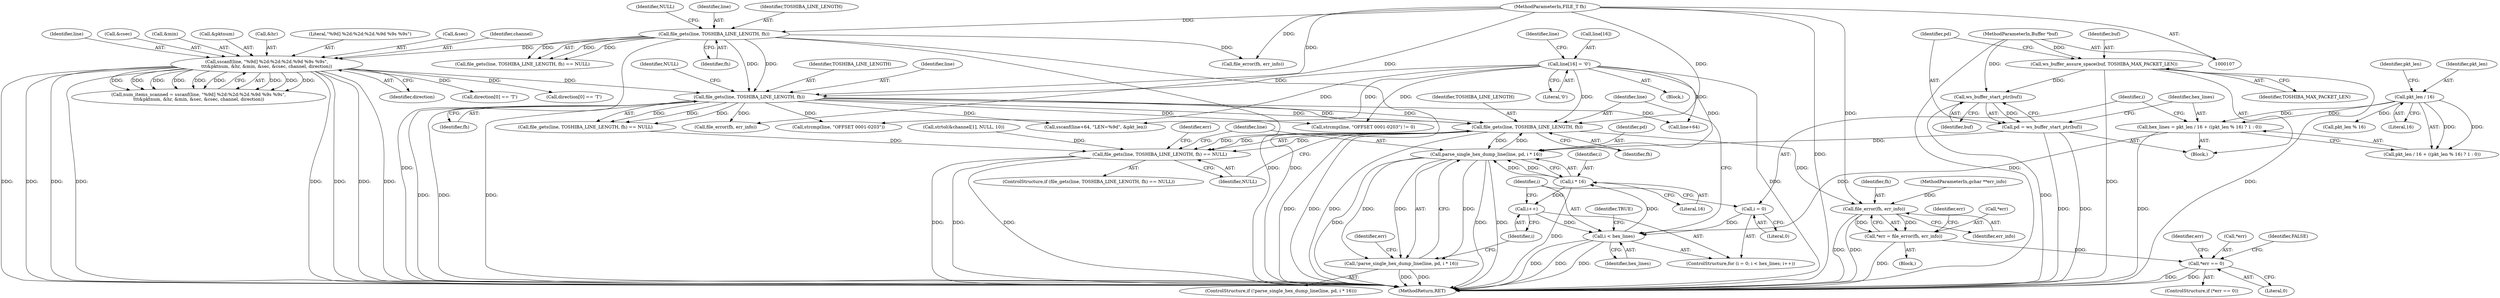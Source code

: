 digraph "0_wireshark_5efb45231671baa2db2011d8f67f9d6e72bc455b@API" {
"1000411" [label="(Call,file_gets(line, TOSHIBA_LINE_LENGTH, fh))"];
"1000437" [label="(Call,parse_single_hex_dump_line(line, pd, i * 16))"];
"1000411" [label="(Call,file_gets(line, TOSHIBA_LINE_LENGTH, fh))"];
"1000221" [label="(Call,line[16] = '\0')"];
"1000197" [label="(Call,file_gets(line, TOSHIBA_LINE_LENGTH, fh))"];
"1000162" [label="(Call,sscanf(line, \"%9d] %2d:%2d:%2d.%9d %9s %9s\",\n\t\t\t&pktnum, &hr, &min, &sec, &csec, channel, direction))"];
"1000136" [label="(Call,file_gets(line, TOSHIBA_LINE_LENGTH, fh))"];
"1000108" [label="(MethodParameterIn,FILE_T fh)"];
"1000383" [label="(Call,pd = ws_buffer_start_ptr(buf))"];
"1000385" [label="(Call,ws_buffer_start_ptr(buf))"];
"1000380" [label="(Call,ws_buffer_assure_space(buf, TOSHIBA_MAX_PACKET_LEN))"];
"1000110" [label="(MethodParameterIn,Buffer *buf)"];
"1000440" [label="(Call,i * 16)"];
"1000403" [label="(Call,i < hex_lines)"];
"1000400" [label="(Call,i = 0)"];
"1000406" [label="(Call,i++)"];
"1000387" [label="(Call,hex_lines = pkt_len / 16 + ((pkt_len % 16) ? 1 : 0))"];
"1000390" [label="(Call,pkt_len / 16)"];
"1000410" [label="(Call,file_gets(line, TOSHIBA_LINE_LENGTH, fh) == NULL)"];
"1000420" [label="(Call,file_error(fh, err_info))"];
"1000417" [label="(Call,*err = file_error(fh, err_info))"];
"1000424" [label="(Call,*err == 0)"];
"1000436" [label="(Call,!parse_single_hex_dump_line(line, pd, i * 16))"];
"1000221" [label="(Call,line[16] = '\0')"];
"1000162" [label="(Call,sscanf(line, \"%9d] %2d:%2d:%2d.%9d %9s %9s\",\n\t\t\t&pktnum, &hr, &min, &sec, &csec, channel, direction))"];
"1000382" [label="(Identifier,TOSHIBA_MAX_PACKET_LEN)"];
"1000438" [label="(Identifier,line)"];
"1000383" [label="(Call,pd = ws_buffer_start_ptr(buf))"];
"1000112" [label="(MethodParameterIn,gchar **err_info)"];
"1000441" [label="(Identifier,i)"];
"1000113" [label="(Block,)"];
"1000380" [label="(Call,ws_buffer_assure_space(buf, TOSHIBA_MAX_PACKET_LEN))"];
"1000424" [label="(Call,*err == 0)"];
"1000135" [label="(Call,file_gets(line, TOSHIBA_LINE_LENGTH, fh) == NULL)"];
"1000194" [label="(Block,)"];
"1000169" [label="(Call,&min)"];
"1000407" [label="(Identifier,i)"];
"1000442" [label="(Literal,16)"];
"1000165" [label="(Call,&pktnum)"];
"1000167" [label="(Call,&hr)"];
"1000164" [label="(Literal,\"%9d] %2d:%2d:%2d.%9d %9s %9s\")"];
"1000415" [label="(Identifier,NULL)"];
"1000410" [label="(Call,file_gets(line, TOSHIBA_LINE_LENGTH, fh) == NULL)"];
"1000234" [label="(Call,line+64)"];
"1000456" [label="(Identifier,TRUE)"];
"1000414" [label="(Identifier,fh)"];
"1000226" [label="(Call,strcmp(line, \"OFFSET 0001-0203\") != 0)"];
"1000197" [label="(Call,file_gets(line, TOSHIBA_LINE_LENGTH, fh))"];
"1000400" [label="(Call,i = 0)"];
"1000395" [label="(Identifier,pkt_len)"];
"1000446" [label="(Identifier,err)"];
"1000412" [label="(Identifier,line)"];
"1000401" [label="(Identifier,i)"];
"1000140" [label="(Identifier,NULL)"];
"1000394" [label="(Call,pkt_len % 16)"];
"1000171" [label="(Call,&sec)"];
"1000406" [label="(Call,i++)"];
"1000403" [label="(Call,i < hex_lines)"];
"1000332" [label="(Call,strtol(&channel[1], NULL, 10))"];
"1000405" [label="(Identifier,hex_lines)"];
"1000200" [label="(Identifier,fh)"];
"1000386" [label="(Identifier,buf)"];
"1000431" [label="(Identifier,err)"];
"1000136" [label="(Call,file_gets(line, TOSHIBA_LINE_LENGTH, fh))"];
"1000425" [label="(Call,*err)"];
"1000352" [label="(Call,direction[0] == 'T')"];
"1000390" [label="(Call,pkt_len / 16)"];
"1000402" [label="(Literal,0)"];
"1000411" [label="(Call,file_gets(line, TOSHIBA_LINE_LENGTH, fh))"];
"1000384" [label="(Identifier,pd)"];
"1000391" [label="(Identifier,pkt_len)"];
"1000389" [label="(Call,pkt_len / 16 + ((pkt_len % 16) ? 1 : 0))"];
"1000110" [label="(MethodParameterIn,Buffer *buf)"];
"1000206" [label="(Call,file_error(fh, err_info))"];
"1000426" [label="(Identifier,err)"];
"1000416" [label="(Block,)"];
"1000137" [label="(Identifier,line)"];
"1000108" [label="(MethodParameterIn,FILE_T fh)"];
"1000228" [label="(Identifier,line)"];
"1000227" [label="(Call,strcmp(line, \"OFFSET 0001-0203\"))"];
"1000201" [label="(Identifier,NULL)"];
"1000160" [label="(Call,num_items_scanned = sscanf(line, \"%9d] %2d:%2d:%2d.%9d %9s %9s\",\n\t\t\t&pktnum, &hr, &min, &sec, &csec, channel, direction))"];
"1000196" [label="(Call,file_gets(line, TOSHIBA_LINE_LENGTH, fh) == NULL)"];
"1000436" [label="(Call,!parse_single_hex_dump_line(line, pd, i * 16))"];
"1000404" [label="(Identifier,i)"];
"1000419" [label="(Identifier,err)"];
"1000199" [label="(Identifier,TOSHIBA_LINE_LENGTH)"];
"1000422" [label="(Identifier,err_info)"];
"1000176" [label="(Identifier,direction)"];
"1000225" [label="(Literal,'\0')"];
"1000457" [label="(MethodReturn,RET)"];
"1000439" [label="(Identifier,pd)"];
"1000145" [label="(Call,file_error(fh, err_info))"];
"1000222" [label="(Call,line[16])"];
"1000420" [label="(Call,file_error(fh, err_info))"];
"1000440" [label="(Call,i * 16)"];
"1000175" [label="(Identifier,channel)"];
"1000418" [label="(Call,*err)"];
"1000434" [label="(Identifier,FALSE)"];
"1000387" [label="(Call,hex_lines = pkt_len / 16 + ((pkt_len % 16) ? 1 : 0))"];
"1000413" [label="(Identifier,TOSHIBA_LINE_LENGTH)"];
"1000435" [label="(ControlStructure,if (!parse_single_hex_dump_line(line, pd, i * 16)))"];
"1000233" [label="(Call,sscanf(line+64, \"LEN=%9d\", &pkt_len))"];
"1000163" [label="(Identifier,line)"];
"1000381" [label="(Identifier,buf)"];
"1000173" [label="(Call,&csec)"];
"1000385" [label="(Call,ws_buffer_start_ptr(buf))"];
"1000399" [label="(ControlStructure,for (i = 0; i < hex_lines; i++))"];
"1000437" [label="(Call,parse_single_hex_dump_line(line, pd, i * 16))"];
"1000417" [label="(Call,*err = file_error(fh, err_info))"];
"1000139" [label="(Identifier,fh)"];
"1000427" [label="(Literal,0)"];
"1000423" [label="(ControlStructure,if (*err == 0))"];
"1000392" [label="(Literal,16)"];
"1000421" [label="(Identifier,fh)"];
"1000198" [label="(Identifier,line)"];
"1000138" [label="(Identifier,TOSHIBA_LINE_LENGTH)"];
"1000388" [label="(Identifier,hex_lines)"];
"1000319" [label="(Call,direction[0] == 'T')"];
"1000409" [label="(ControlStructure,if (file_gets(line, TOSHIBA_LINE_LENGTH, fh) == NULL))"];
"1000411" -> "1000410"  [label="AST: "];
"1000411" -> "1000414"  [label="CFG: "];
"1000412" -> "1000411"  [label="AST: "];
"1000413" -> "1000411"  [label="AST: "];
"1000414" -> "1000411"  [label="AST: "];
"1000415" -> "1000411"  [label="CFG: "];
"1000411" -> "1000457"  [label="DDG: "];
"1000411" -> "1000457"  [label="DDG: "];
"1000411" -> "1000457"  [label="DDG: "];
"1000411" -> "1000410"  [label="DDG: "];
"1000411" -> "1000410"  [label="DDG: "];
"1000411" -> "1000410"  [label="DDG: "];
"1000437" -> "1000411"  [label="DDG: "];
"1000221" -> "1000411"  [label="DDG: "];
"1000197" -> "1000411"  [label="DDG: "];
"1000197" -> "1000411"  [label="DDG: "];
"1000197" -> "1000411"  [label="DDG: "];
"1000108" -> "1000411"  [label="DDG: "];
"1000411" -> "1000420"  [label="DDG: "];
"1000411" -> "1000437"  [label="DDG: "];
"1000437" -> "1000436"  [label="AST: "];
"1000437" -> "1000440"  [label="CFG: "];
"1000438" -> "1000437"  [label="AST: "];
"1000439" -> "1000437"  [label="AST: "];
"1000440" -> "1000437"  [label="AST: "];
"1000436" -> "1000437"  [label="CFG: "];
"1000437" -> "1000457"  [label="DDG: "];
"1000437" -> "1000457"  [label="DDG: "];
"1000437" -> "1000457"  [label="DDG: "];
"1000437" -> "1000436"  [label="DDG: "];
"1000437" -> "1000436"  [label="DDG: "];
"1000437" -> "1000436"  [label="DDG: "];
"1000221" -> "1000437"  [label="DDG: "];
"1000383" -> "1000437"  [label="DDG: "];
"1000440" -> "1000437"  [label="DDG: "];
"1000440" -> "1000437"  [label="DDG: "];
"1000221" -> "1000194"  [label="AST: "];
"1000221" -> "1000225"  [label="CFG: "];
"1000222" -> "1000221"  [label="AST: "];
"1000225" -> "1000221"  [label="AST: "];
"1000228" -> "1000221"  [label="CFG: "];
"1000221" -> "1000457"  [label="DDG: "];
"1000221" -> "1000197"  [label="DDG: "];
"1000221" -> "1000226"  [label="DDG: "];
"1000221" -> "1000227"  [label="DDG: "];
"1000221" -> "1000233"  [label="DDG: "];
"1000221" -> "1000234"  [label="DDG: "];
"1000197" -> "1000196"  [label="AST: "];
"1000197" -> "1000200"  [label="CFG: "];
"1000198" -> "1000197"  [label="AST: "];
"1000199" -> "1000197"  [label="AST: "];
"1000200" -> "1000197"  [label="AST: "];
"1000201" -> "1000197"  [label="CFG: "];
"1000197" -> "1000457"  [label="DDG: "];
"1000197" -> "1000457"  [label="DDG: "];
"1000197" -> "1000457"  [label="DDG: "];
"1000197" -> "1000196"  [label="DDG: "];
"1000197" -> "1000196"  [label="DDG: "];
"1000197" -> "1000196"  [label="DDG: "];
"1000162" -> "1000197"  [label="DDG: "];
"1000136" -> "1000197"  [label="DDG: "];
"1000136" -> "1000197"  [label="DDG: "];
"1000108" -> "1000197"  [label="DDG: "];
"1000197" -> "1000206"  [label="DDG: "];
"1000197" -> "1000226"  [label="DDG: "];
"1000197" -> "1000227"  [label="DDG: "];
"1000197" -> "1000233"  [label="DDG: "];
"1000197" -> "1000234"  [label="DDG: "];
"1000162" -> "1000160"  [label="AST: "];
"1000162" -> "1000176"  [label="CFG: "];
"1000163" -> "1000162"  [label="AST: "];
"1000164" -> "1000162"  [label="AST: "];
"1000165" -> "1000162"  [label="AST: "];
"1000167" -> "1000162"  [label="AST: "];
"1000169" -> "1000162"  [label="AST: "];
"1000171" -> "1000162"  [label="AST: "];
"1000173" -> "1000162"  [label="AST: "];
"1000175" -> "1000162"  [label="AST: "];
"1000176" -> "1000162"  [label="AST: "];
"1000160" -> "1000162"  [label="CFG: "];
"1000162" -> "1000457"  [label="DDG: "];
"1000162" -> "1000457"  [label="DDG: "];
"1000162" -> "1000457"  [label="DDG: "];
"1000162" -> "1000457"  [label="DDG: "];
"1000162" -> "1000457"  [label="DDG: "];
"1000162" -> "1000457"  [label="DDG: "];
"1000162" -> "1000457"  [label="DDG: "];
"1000162" -> "1000457"  [label="DDG: "];
"1000162" -> "1000160"  [label="DDG: "];
"1000162" -> "1000160"  [label="DDG: "];
"1000162" -> "1000160"  [label="DDG: "];
"1000162" -> "1000160"  [label="DDG: "];
"1000162" -> "1000160"  [label="DDG: "];
"1000162" -> "1000160"  [label="DDG: "];
"1000162" -> "1000160"  [label="DDG: "];
"1000162" -> "1000160"  [label="DDG: "];
"1000162" -> "1000160"  [label="DDG: "];
"1000136" -> "1000162"  [label="DDG: "];
"1000162" -> "1000319"  [label="DDG: "];
"1000162" -> "1000352"  [label="DDG: "];
"1000136" -> "1000135"  [label="AST: "];
"1000136" -> "1000139"  [label="CFG: "];
"1000137" -> "1000136"  [label="AST: "];
"1000138" -> "1000136"  [label="AST: "];
"1000139" -> "1000136"  [label="AST: "];
"1000140" -> "1000136"  [label="CFG: "];
"1000136" -> "1000457"  [label="DDG: "];
"1000136" -> "1000457"  [label="DDG: "];
"1000136" -> "1000457"  [label="DDG: "];
"1000136" -> "1000135"  [label="DDG: "];
"1000136" -> "1000135"  [label="DDG: "];
"1000136" -> "1000135"  [label="DDG: "];
"1000108" -> "1000136"  [label="DDG: "];
"1000136" -> "1000145"  [label="DDG: "];
"1000108" -> "1000107"  [label="AST: "];
"1000108" -> "1000457"  [label="DDG: "];
"1000108" -> "1000145"  [label="DDG: "];
"1000108" -> "1000206"  [label="DDG: "];
"1000108" -> "1000420"  [label="DDG: "];
"1000383" -> "1000113"  [label="AST: "];
"1000383" -> "1000385"  [label="CFG: "];
"1000384" -> "1000383"  [label="AST: "];
"1000385" -> "1000383"  [label="AST: "];
"1000388" -> "1000383"  [label="CFG: "];
"1000383" -> "1000457"  [label="DDG: "];
"1000383" -> "1000457"  [label="DDG: "];
"1000385" -> "1000383"  [label="DDG: "];
"1000385" -> "1000386"  [label="CFG: "];
"1000386" -> "1000385"  [label="AST: "];
"1000385" -> "1000457"  [label="DDG: "];
"1000380" -> "1000385"  [label="DDG: "];
"1000110" -> "1000385"  [label="DDG: "];
"1000380" -> "1000113"  [label="AST: "];
"1000380" -> "1000382"  [label="CFG: "];
"1000381" -> "1000380"  [label="AST: "];
"1000382" -> "1000380"  [label="AST: "];
"1000384" -> "1000380"  [label="CFG: "];
"1000380" -> "1000457"  [label="DDG: "];
"1000380" -> "1000457"  [label="DDG: "];
"1000110" -> "1000380"  [label="DDG: "];
"1000110" -> "1000107"  [label="AST: "];
"1000110" -> "1000457"  [label="DDG: "];
"1000440" -> "1000442"  [label="CFG: "];
"1000441" -> "1000440"  [label="AST: "];
"1000442" -> "1000440"  [label="AST: "];
"1000440" -> "1000457"  [label="DDG: "];
"1000440" -> "1000406"  [label="DDG: "];
"1000403" -> "1000440"  [label="DDG: "];
"1000403" -> "1000399"  [label="AST: "];
"1000403" -> "1000405"  [label="CFG: "];
"1000404" -> "1000403"  [label="AST: "];
"1000405" -> "1000403"  [label="AST: "];
"1000412" -> "1000403"  [label="CFG: "];
"1000456" -> "1000403"  [label="CFG: "];
"1000403" -> "1000457"  [label="DDG: "];
"1000403" -> "1000457"  [label="DDG: "];
"1000403" -> "1000457"  [label="DDG: "];
"1000400" -> "1000403"  [label="DDG: "];
"1000406" -> "1000403"  [label="DDG: "];
"1000387" -> "1000403"  [label="DDG: "];
"1000400" -> "1000399"  [label="AST: "];
"1000400" -> "1000402"  [label="CFG: "];
"1000401" -> "1000400"  [label="AST: "];
"1000402" -> "1000400"  [label="AST: "];
"1000404" -> "1000400"  [label="CFG: "];
"1000406" -> "1000399"  [label="AST: "];
"1000406" -> "1000407"  [label="CFG: "];
"1000407" -> "1000406"  [label="AST: "];
"1000404" -> "1000406"  [label="CFG: "];
"1000387" -> "1000113"  [label="AST: "];
"1000387" -> "1000389"  [label="CFG: "];
"1000388" -> "1000387"  [label="AST: "];
"1000389" -> "1000387"  [label="AST: "];
"1000401" -> "1000387"  [label="CFG: "];
"1000387" -> "1000457"  [label="DDG: "];
"1000390" -> "1000387"  [label="DDG: "];
"1000390" -> "1000387"  [label="DDG: "];
"1000390" -> "1000389"  [label="AST: "];
"1000390" -> "1000392"  [label="CFG: "];
"1000391" -> "1000390"  [label="AST: "];
"1000392" -> "1000390"  [label="AST: "];
"1000395" -> "1000390"  [label="CFG: "];
"1000390" -> "1000389"  [label="DDG: "];
"1000390" -> "1000389"  [label="DDG: "];
"1000390" -> "1000394"  [label="DDG: "];
"1000410" -> "1000409"  [label="AST: "];
"1000410" -> "1000415"  [label="CFG: "];
"1000415" -> "1000410"  [label="AST: "];
"1000419" -> "1000410"  [label="CFG: "];
"1000438" -> "1000410"  [label="CFG: "];
"1000410" -> "1000457"  [label="DDG: "];
"1000410" -> "1000457"  [label="DDG: "];
"1000410" -> "1000457"  [label="DDG: "];
"1000196" -> "1000410"  [label="DDG: "];
"1000332" -> "1000410"  [label="DDG: "];
"1000420" -> "1000417"  [label="AST: "];
"1000420" -> "1000422"  [label="CFG: "];
"1000421" -> "1000420"  [label="AST: "];
"1000422" -> "1000420"  [label="AST: "];
"1000417" -> "1000420"  [label="CFG: "];
"1000420" -> "1000457"  [label="DDG: "];
"1000420" -> "1000457"  [label="DDG: "];
"1000420" -> "1000417"  [label="DDG: "];
"1000420" -> "1000417"  [label="DDG: "];
"1000112" -> "1000420"  [label="DDG: "];
"1000417" -> "1000416"  [label="AST: "];
"1000418" -> "1000417"  [label="AST: "];
"1000426" -> "1000417"  [label="CFG: "];
"1000417" -> "1000457"  [label="DDG: "];
"1000417" -> "1000424"  [label="DDG: "];
"1000424" -> "1000423"  [label="AST: "];
"1000424" -> "1000427"  [label="CFG: "];
"1000425" -> "1000424"  [label="AST: "];
"1000427" -> "1000424"  [label="AST: "];
"1000431" -> "1000424"  [label="CFG: "];
"1000434" -> "1000424"  [label="CFG: "];
"1000424" -> "1000457"  [label="DDG: "];
"1000424" -> "1000457"  [label="DDG: "];
"1000436" -> "1000435"  [label="AST: "];
"1000446" -> "1000436"  [label="CFG: "];
"1000407" -> "1000436"  [label="CFG: "];
"1000436" -> "1000457"  [label="DDG: "];
"1000436" -> "1000457"  [label="DDG: "];
}
